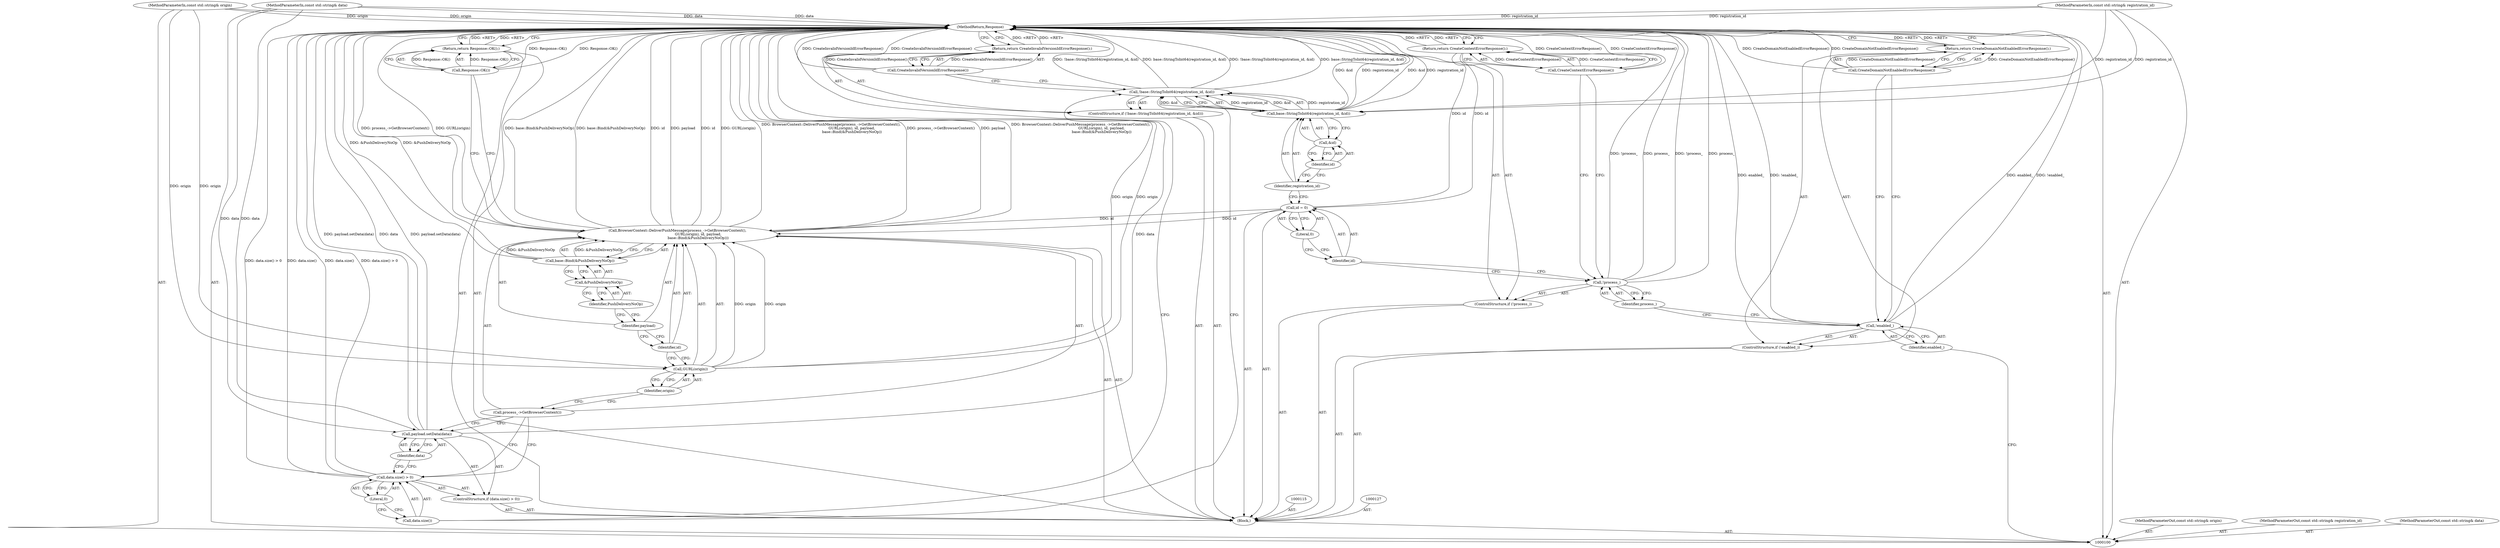 digraph "1_Chrome_3c8e4852477d5b1e2da877808c998dc57db9460f_25" {
"1000145" [label="(MethodReturn,Response)"];
"1000122" [label="(Identifier,registration_id)"];
"1000119" [label="(ControlStructure,if (!base::StringToInt64(registration_id, &id)))"];
"1000123" [label="(Call,&id)"];
"1000124" [label="(Identifier,id)"];
"1000120" [label="(Call,!base::StringToInt64(registration_id, &id))"];
"1000121" [label="(Call,base::StringToInt64(registration_id, &id))"];
"1000126" [label="(Call,CreateInvalidVersionIdErrorResponse())"];
"1000125" [label="(Return,return CreateInvalidVersionIdErrorResponse();)"];
"1000131" [label="(Literal,0)"];
"1000128" [label="(ControlStructure,if (data.size() > 0))"];
"1000129" [label="(Call,data.size() > 0)"];
"1000130" [label="(Call,data.size())"];
"1000133" [label="(Identifier,data)"];
"1000132" [label="(Call,payload.setData(data))"];
"1000134" [label="(Call,BrowserContext::DeliverPushMessage(process_->GetBrowserContext(),\n                                     GURL(origin), id, payload,\n                                     base::Bind(&PushDeliveryNoOp)))"];
"1000135" [label="(Call,process_->GetBrowserContext())"];
"1000136" [label="(Call,GURL(origin))"];
"1000137" [label="(Identifier,origin)"];
"1000138" [label="(Identifier,id)"];
"1000139" [label="(Identifier,payload)"];
"1000140" [label="(Call,base::Bind(&PushDeliveryNoOp))"];
"1000141" [label="(Call,&PushDeliveryNoOp)"];
"1000142" [label="(Identifier,PushDeliveryNoOp)"];
"1000144" [label="(Call,Response::OK())"];
"1000143" [label="(Return,return Response::OK();)"];
"1000101" [label="(MethodParameterIn,const std::string& origin)"];
"1000215" [label="(MethodParameterOut,const std::string& origin)"];
"1000102" [label="(MethodParameterIn,const std::string& registration_id)"];
"1000216" [label="(MethodParameterOut,const std::string& registration_id)"];
"1000104" [label="(Block,)"];
"1000103" [label="(MethodParameterIn,const std::string& data)"];
"1000217" [label="(MethodParameterOut,const std::string& data)"];
"1000105" [label="(ControlStructure,if (!enabled_))"];
"1000106" [label="(Call,!enabled_)"];
"1000107" [label="(Identifier,enabled_)"];
"1000109" [label="(Call,CreateDomainNotEnabledErrorResponse())"];
"1000108" [label="(Return,return CreateDomainNotEnabledErrorResponse();)"];
"1000110" [label="(ControlStructure,if (!process_))"];
"1000111" [label="(Call,!process_)"];
"1000112" [label="(Identifier,process_)"];
"1000114" [label="(Call,CreateContextErrorResponse())"];
"1000113" [label="(Return,return CreateContextErrorResponse();)"];
"1000116" [label="(Call,id = 0)"];
"1000117" [label="(Identifier,id)"];
"1000118" [label="(Literal,0)"];
"1000145" -> "1000100"  [label="AST: "];
"1000145" -> "1000108"  [label="CFG: "];
"1000145" -> "1000113"  [label="CFG: "];
"1000145" -> "1000125"  [label="CFG: "];
"1000145" -> "1000143"  [label="CFG: "];
"1000116" -> "1000145"  [label="DDG: id"];
"1000106" -> "1000145"  [label="DDG: enabled_"];
"1000106" -> "1000145"  [label="DDG: !enabled_"];
"1000114" -> "1000145"  [label="DDG: CreateContextErrorResponse()"];
"1000134" -> "1000145"  [label="DDG: base::Bind(&PushDeliveryNoOp)"];
"1000134" -> "1000145"  [label="DDG: id"];
"1000134" -> "1000145"  [label="DDG: payload"];
"1000134" -> "1000145"  [label="DDG: BrowserContext::DeliverPushMessage(process_->GetBrowserContext(),\n                                     GURL(origin), id, payload,\n                                     base::Bind(&PushDeliveryNoOp))"];
"1000134" -> "1000145"  [label="DDG: process_->GetBrowserContext()"];
"1000134" -> "1000145"  [label="DDG: GURL(origin)"];
"1000120" -> "1000145"  [label="DDG: base::StringToInt64(registration_id, &id)"];
"1000120" -> "1000145"  [label="DDG: !base::StringToInt64(registration_id, &id)"];
"1000129" -> "1000145"  [label="DDG: data.size()"];
"1000129" -> "1000145"  [label="DDG: data.size() > 0"];
"1000126" -> "1000145"  [label="DDG: CreateInvalidVersionIdErrorResponse()"];
"1000121" -> "1000145"  [label="DDG: &id"];
"1000121" -> "1000145"  [label="DDG: registration_id"];
"1000132" -> "1000145"  [label="DDG: payload.setData(data)"];
"1000132" -> "1000145"  [label="DDG: data"];
"1000140" -> "1000145"  [label="DDG: &PushDeliveryNoOp"];
"1000103" -> "1000145"  [label="DDG: data"];
"1000144" -> "1000145"  [label="DDG: Response::OK()"];
"1000102" -> "1000145"  [label="DDG: registration_id"];
"1000111" -> "1000145"  [label="DDG: process_"];
"1000111" -> "1000145"  [label="DDG: !process_"];
"1000101" -> "1000145"  [label="DDG: origin"];
"1000136" -> "1000145"  [label="DDG: origin"];
"1000109" -> "1000145"  [label="DDG: CreateDomainNotEnabledErrorResponse()"];
"1000108" -> "1000145"  [label="DDG: <RET>"];
"1000125" -> "1000145"  [label="DDG: <RET>"];
"1000143" -> "1000145"  [label="DDG: <RET>"];
"1000113" -> "1000145"  [label="DDG: <RET>"];
"1000122" -> "1000121"  [label="AST: "];
"1000122" -> "1000116"  [label="CFG: "];
"1000124" -> "1000122"  [label="CFG: "];
"1000119" -> "1000104"  [label="AST: "];
"1000120" -> "1000119"  [label="AST: "];
"1000125" -> "1000119"  [label="AST: "];
"1000123" -> "1000121"  [label="AST: "];
"1000123" -> "1000124"  [label="CFG: "];
"1000124" -> "1000123"  [label="AST: "];
"1000121" -> "1000123"  [label="CFG: "];
"1000124" -> "1000123"  [label="AST: "];
"1000124" -> "1000122"  [label="CFG: "];
"1000123" -> "1000124"  [label="CFG: "];
"1000120" -> "1000119"  [label="AST: "];
"1000120" -> "1000121"  [label="CFG: "];
"1000121" -> "1000120"  [label="AST: "];
"1000126" -> "1000120"  [label="CFG: "];
"1000130" -> "1000120"  [label="CFG: "];
"1000120" -> "1000145"  [label="DDG: base::StringToInt64(registration_id, &id)"];
"1000120" -> "1000145"  [label="DDG: !base::StringToInt64(registration_id, &id)"];
"1000121" -> "1000120"  [label="DDG: registration_id"];
"1000121" -> "1000120"  [label="DDG: &id"];
"1000121" -> "1000120"  [label="AST: "];
"1000121" -> "1000123"  [label="CFG: "];
"1000122" -> "1000121"  [label="AST: "];
"1000123" -> "1000121"  [label="AST: "];
"1000120" -> "1000121"  [label="CFG: "];
"1000121" -> "1000145"  [label="DDG: &id"];
"1000121" -> "1000145"  [label="DDG: registration_id"];
"1000121" -> "1000120"  [label="DDG: registration_id"];
"1000121" -> "1000120"  [label="DDG: &id"];
"1000102" -> "1000121"  [label="DDG: registration_id"];
"1000126" -> "1000125"  [label="AST: "];
"1000126" -> "1000120"  [label="CFG: "];
"1000125" -> "1000126"  [label="CFG: "];
"1000126" -> "1000145"  [label="DDG: CreateInvalidVersionIdErrorResponse()"];
"1000126" -> "1000125"  [label="DDG: CreateInvalidVersionIdErrorResponse()"];
"1000125" -> "1000119"  [label="AST: "];
"1000125" -> "1000126"  [label="CFG: "];
"1000126" -> "1000125"  [label="AST: "];
"1000145" -> "1000125"  [label="CFG: "];
"1000125" -> "1000145"  [label="DDG: <RET>"];
"1000126" -> "1000125"  [label="DDG: CreateInvalidVersionIdErrorResponse()"];
"1000131" -> "1000129"  [label="AST: "];
"1000131" -> "1000130"  [label="CFG: "];
"1000129" -> "1000131"  [label="CFG: "];
"1000128" -> "1000104"  [label="AST: "];
"1000129" -> "1000128"  [label="AST: "];
"1000132" -> "1000128"  [label="AST: "];
"1000129" -> "1000128"  [label="AST: "];
"1000129" -> "1000131"  [label="CFG: "];
"1000130" -> "1000129"  [label="AST: "];
"1000131" -> "1000129"  [label="AST: "];
"1000133" -> "1000129"  [label="CFG: "];
"1000135" -> "1000129"  [label="CFG: "];
"1000129" -> "1000145"  [label="DDG: data.size()"];
"1000129" -> "1000145"  [label="DDG: data.size() > 0"];
"1000130" -> "1000129"  [label="AST: "];
"1000130" -> "1000120"  [label="CFG: "];
"1000131" -> "1000130"  [label="CFG: "];
"1000133" -> "1000132"  [label="AST: "];
"1000133" -> "1000129"  [label="CFG: "];
"1000132" -> "1000133"  [label="CFG: "];
"1000132" -> "1000128"  [label="AST: "];
"1000132" -> "1000133"  [label="CFG: "];
"1000133" -> "1000132"  [label="AST: "];
"1000135" -> "1000132"  [label="CFG: "];
"1000132" -> "1000145"  [label="DDG: payload.setData(data)"];
"1000132" -> "1000145"  [label="DDG: data"];
"1000103" -> "1000132"  [label="DDG: data"];
"1000134" -> "1000104"  [label="AST: "];
"1000134" -> "1000140"  [label="CFG: "];
"1000135" -> "1000134"  [label="AST: "];
"1000136" -> "1000134"  [label="AST: "];
"1000138" -> "1000134"  [label="AST: "];
"1000139" -> "1000134"  [label="AST: "];
"1000140" -> "1000134"  [label="AST: "];
"1000144" -> "1000134"  [label="CFG: "];
"1000134" -> "1000145"  [label="DDG: base::Bind(&PushDeliveryNoOp)"];
"1000134" -> "1000145"  [label="DDG: id"];
"1000134" -> "1000145"  [label="DDG: payload"];
"1000134" -> "1000145"  [label="DDG: BrowserContext::DeliverPushMessage(process_->GetBrowserContext(),\n                                     GURL(origin), id, payload,\n                                     base::Bind(&PushDeliveryNoOp))"];
"1000134" -> "1000145"  [label="DDG: process_->GetBrowserContext()"];
"1000134" -> "1000145"  [label="DDG: GURL(origin)"];
"1000136" -> "1000134"  [label="DDG: origin"];
"1000116" -> "1000134"  [label="DDG: id"];
"1000140" -> "1000134"  [label="DDG: &PushDeliveryNoOp"];
"1000135" -> "1000134"  [label="AST: "];
"1000135" -> "1000132"  [label="CFG: "];
"1000135" -> "1000129"  [label="CFG: "];
"1000137" -> "1000135"  [label="CFG: "];
"1000136" -> "1000134"  [label="AST: "];
"1000136" -> "1000137"  [label="CFG: "];
"1000137" -> "1000136"  [label="AST: "];
"1000138" -> "1000136"  [label="CFG: "];
"1000136" -> "1000145"  [label="DDG: origin"];
"1000136" -> "1000134"  [label="DDG: origin"];
"1000101" -> "1000136"  [label="DDG: origin"];
"1000137" -> "1000136"  [label="AST: "];
"1000137" -> "1000135"  [label="CFG: "];
"1000136" -> "1000137"  [label="CFG: "];
"1000138" -> "1000134"  [label="AST: "];
"1000138" -> "1000136"  [label="CFG: "];
"1000139" -> "1000138"  [label="CFG: "];
"1000139" -> "1000134"  [label="AST: "];
"1000139" -> "1000138"  [label="CFG: "];
"1000142" -> "1000139"  [label="CFG: "];
"1000140" -> "1000134"  [label="AST: "];
"1000140" -> "1000141"  [label="CFG: "];
"1000141" -> "1000140"  [label="AST: "];
"1000134" -> "1000140"  [label="CFG: "];
"1000140" -> "1000145"  [label="DDG: &PushDeliveryNoOp"];
"1000140" -> "1000134"  [label="DDG: &PushDeliveryNoOp"];
"1000141" -> "1000140"  [label="AST: "];
"1000141" -> "1000142"  [label="CFG: "];
"1000142" -> "1000141"  [label="AST: "];
"1000140" -> "1000141"  [label="CFG: "];
"1000142" -> "1000141"  [label="AST: "];
"1000142" -> "1000139"  [label="CFG: "];
"1000141" -> "1000142"  [label="CFG: "];
"1000144" -> "1000143"  [label="AST: "];
"1000144" -> "1000134"  [label="CFG: "];
"1000143" -> "1000144"  [label="CFG: "];
"1000144" -> "1000145"  [label="DDG: Response::OK()"];
"1000144" -> "1000143"  [label="DDG: Response::OK()"];
"1000143" -> "1000104"  [label="AST: "];
"1000143" -> "1000144"  [label="CFG: "];
"1000144" -> "1000143"  [label="AST: "];
"1000145" -> "1000143"  [label="CFG: "];
"1000143" -> "1000145"  [label="DDG: <RET>"];
"1000144" -> "1000143"  [label="DDG: Response::OK()"];
"1000101" -> "1000100"  [label="AST: "];
"1000101" -> "1000145"  [label="DDG: origin"];
"1000101" -> "1000136"  [label="DDG: origin"];
"1000215" -> "1000100"  [label="AST: "];
"1000102" -> "1000100"  [label="AST: "];
"1000102" -> "1000145"  [label="DDG: registration_id"];
"1000102" -> "1000121"  [label="DDG: registration_id"];
"1000216" -> "1000100"  [label="AST: "];
"1000104" -> "1000100"  [label="AST: "];
"1000105" -> "1000104"  [label="AST: "];
"1000110" -> "1000104"  [label="AST: "];
"1000115" -> "1000104"  [label="AST: "];
"1000116" -> "1000104"  [label="AST: "];
"1000119" -> "1000104"  [label="AST: "];
"1000127" -> "1000104"  [label="AST: "];
"1000128" -> "1000104"  [label="AST: "];
"1000134" -> "1000104"  [label="AST: "];
"1000143" -> "1000104"  [label="AST: "];
"1000103" -> "1000100"  [label="AST: "];
"1000103" -> "1000145"  [label="DDG: data"];
"1000103" -> "1000132"  [label="DDG: data"];
"1000217" -> "1000100"  [label="AST: "];
"1000105" -> "1000104"  [label="AST: "];
"1000106" -> "1000105"  [label="AST: "];
"1000108" -> "1000105"  [label="AST: "];
"1000106" -> "1000105"  [label="AST: "];
"1000106" -> "1000107"  [label="CFG: "];
"1000107" -> "1000106"  [label="AST: "];
"1000109" -> "1000106"  [label="CFG: "];
"1000112" -> "1000106"  [label="CFG: "];
"1000106" -> "1000145"  [label="DDG: enabled_"];
"1000106" -> "1000145"  [label="DDG: !enabled_"];
"1000107" -> "1000106"  [label="AST: "];
"1000107" -> "1000100"  [label="CFG: "];
"1000106" -> "1000107"  [label="CFG: "];
"1000109" -> "1000108"  [label="AST: "];
"1000109" -> "1000106"  [label="CFG: "];
"1000108" -> "1000109"  [label="CFG: "];
"1000109" -> "1000145"  [label="DDG: CreateDomainNotEnabledErrorResponse()"];
"1000109" -> "1000108"  [label="DDG: CreateDomainNotEnabledErrorResponse()"];
"1000108" -> "1000105"  [label="AST: "];
"1000108" -> "1000109"  [label="CFG: "];
"1000109" -> "1000108"  [label="AST: "];
"1000145" -> "1000108"  [label="CFG: "];
"1000108" -> "1000145"  [label="DDG: <RET>"];
"1000109" -> "1000108"  [label="DDG: CreateDomainNotEnabledErrorResponse()"];
"1000110" -> "1000104"  [label="AST: "];
"1000111" -> "1000110"  [label="AST: "];
"1000113" -> "1000110"  [label="AST: "];
"1000111" -> "1000110"  [label="AST: "];
"1000111" -> "1000112"  [label="CFG: "];
"1000112" -> "1000111"  [label="AST: "];
"1000114" -> "1000111"  [label="CFG: "];
"1000117" -> "1000111"  [label="CFG: "];
"1000111" -> "1000145"  [label="DDG: process_"];
"1000111" -> "1000145"  [label="DDG: !process_"];
"1000112" -> "1000111"  [label="AST: "];
"1000112" -> "1000106"  [label="CFG: "];
"1000111" -> "1000112"  [label="CFG: "];
"1000114" -> "1000113"  [label="AST: "];
"1000114" -> "1000111"  [label="CFG: "];
"1000113" -> "1000114"  [label="CFG: "];
"1000114" -> "1000145"  [label="DDG: CreateContextErrorResponse()"];
"1000114" -> "1000113"  [label="DDG: CreateContextErrorResponse()"];
"1000113" -> "1000110"  [label="AST: "];
"1000113" -> "1000114"  [label="CFG: "];
"1000114" -> "1000113"  [label="AST: "];
"1000145" -> "1000113"  [label="CFG: "];
"1000113" -> "1000145"  [label="DDG: <RET>"];
"1000114" -> "1000113"  [label="DDG: CreateContextErrorResponse()"];
"1000116" -> "1000104"  [label="AST: "];
"1000116" -> "1000118"  [label="CFG: "];
"1000117" -> "1000116"  [label="AST: "];
"1000118" -> "1000116"  [label="AST: "];
"1000122" -> "1000116"  [label="CFG: "];
"1000116" -> "1000145"  [label="DDG: id"];
"1000116" -> "1000134"  [label="DDG: id"];
"1000117" -> "1000116"  [label="AST: "];
"1000117" -> "1000111"  [label="CFG: "];
"1000118" -> "1000117"  [label="CFG: "];
"1000118" -> "1000116"  [label="AST: "];
"1000118" -> "1000117"  [label="CFG: "];
"1000116" -> "1000118"  [label="CFG: "];
}
